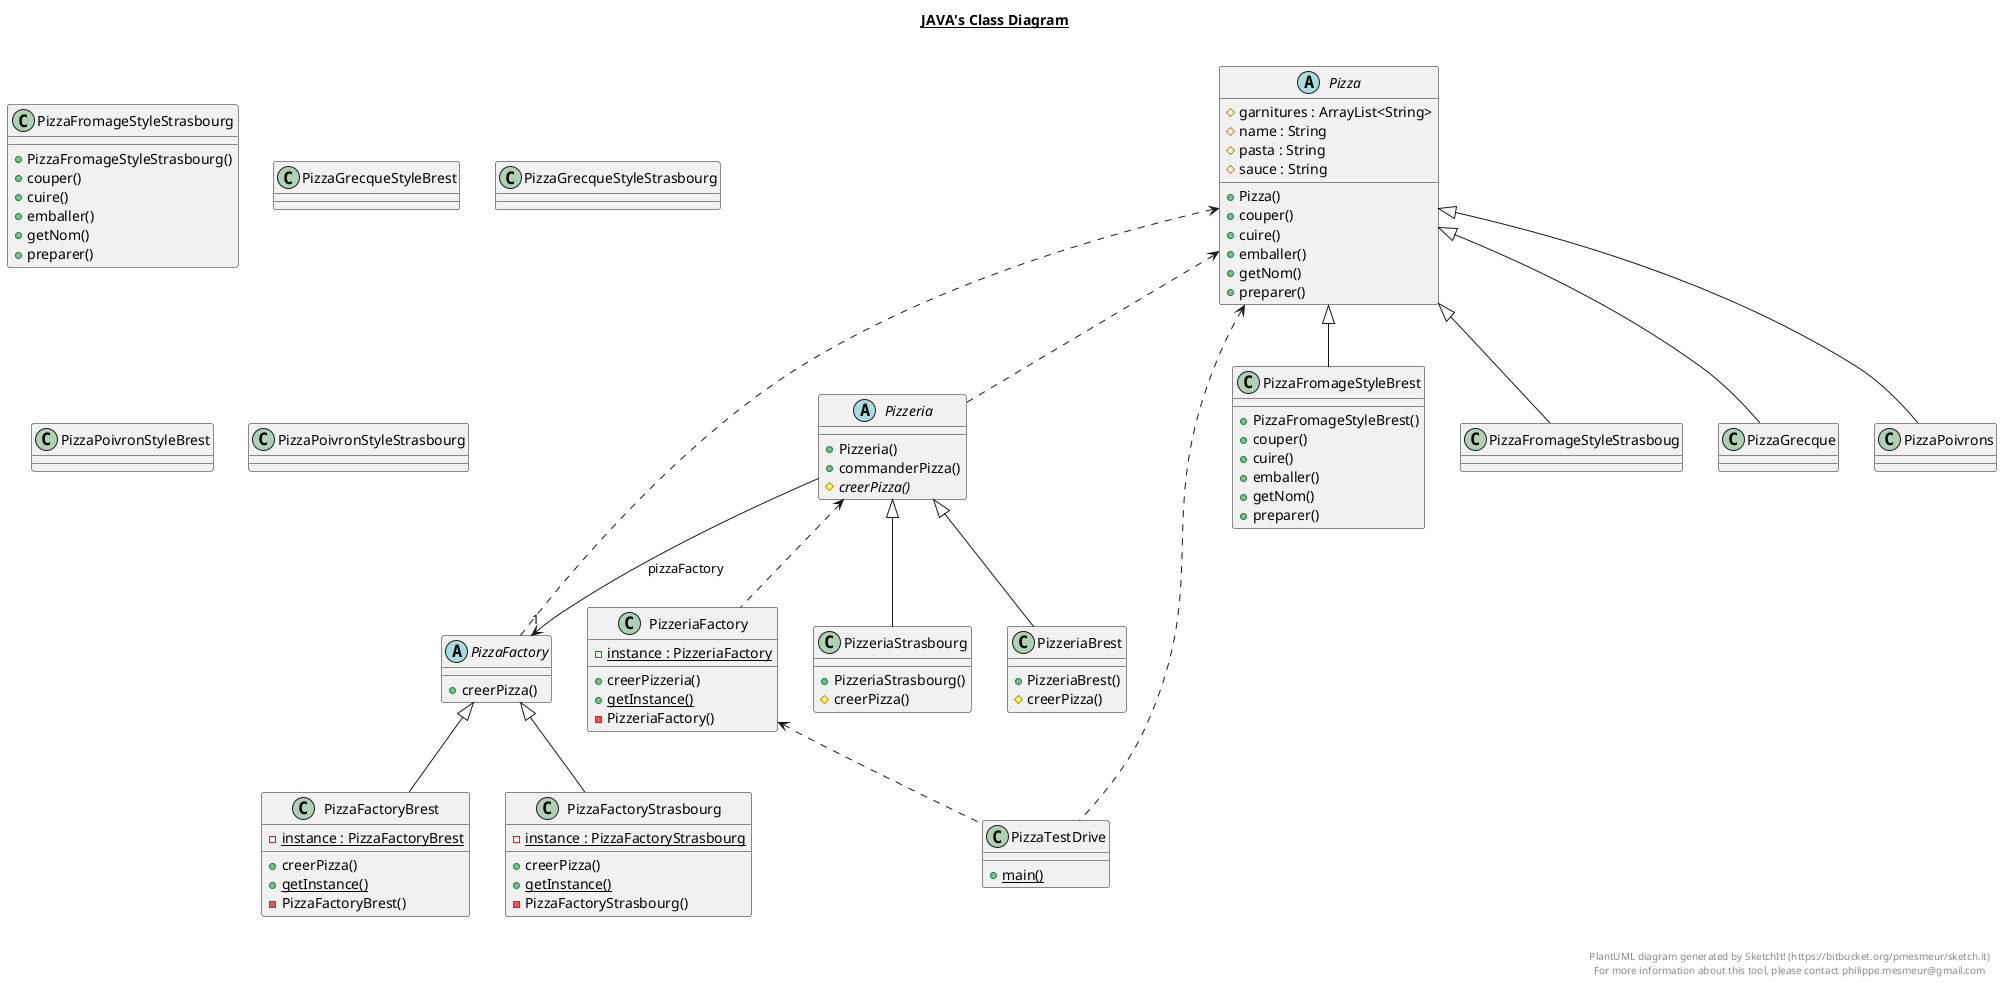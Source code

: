 @startuml

title __JAVA's Class Diagram__\n


    abstract class Pizza {
        # garnitures : ArrayList<String>
        # name : String
        # pasta : String
        # sauce : String
        + Pizza()
        + couper()
        + cuire()
        + emballer()
        + getNom()
        + preparer()
    }

  

    abstract class PizzaFactory {
        + creerPizza()
    }

  


    class PizzaFactoryBrest {
        {static} - instance : PizzaFactoryBrest
        + creerPizza()
        {static} + getInstance()
        - PizzaFactoryBrest()
    }

  


    class PizzaFactoryStrasbourg {
        {static} - instance : PizzaFactoryStrasbourg
        + creerPizza()
        {static} + getInstance()
        - PizzaFactoryStrasbourg()
    }

  


    class PizzaFromageStyleBrest {
        + PizzaFromageStyleBrest()
        + couper()
        + cuire()
        + emballer()
        + getNom()
        + preparer()

  }
  

    class PizzaFromageStyleStrasbourg {
        + PizzaFromageStyleStrasbourg()
        + couper()
        + cuire()
        + emballer()
        + getNom()
        + preparer()
    }

  


    class PizzaGrecqueStyleBrest {
    }

  


    class PizzaGrecqueStyleStrasbourg {
    }

  


    class PizzaPoivronStyleBrest {

  }
  

    class PizzaPoivronStyleStrasbourg {
    }

  


    class PizzaTestDrive {
        {static} + main()

  }
  


    abstract class Pizzeria {
        + Pizzeria()
        + commanderPizza()
        {abstract} # creerPizza()

  }
  


    class PizzeriaBrest {
        + PizzeriaBrest()
        # creerPizza()

  }
  


    class PizzeriaFactory {
        {static} - instance : PizzeriaFactory
        + creerPizzeria()
        {static} + getInstance()
        - PizzeriaFactory()

  }
  


    class PizzeriaStrasbourg {
        + PizzeriaStrasbourg()
        # creerPizza()

  }
  

    Pizza <|-- PizzaFromageStyleBrest
      Pizza <|-- PizzaFromageStyleStrasboug
      Pizza <|-- PizzaGrecque
      Pizza <|-- PizzaPoivrons
      Pizzeria --> "1" PizzaFactory : pizzaFactory
      Pizzeria <|-- PizzeriaBrest
      Pizzeria <|-- PizzeriaStrasbourg
      PizzaFactory <|-- PizzaFactoryBrest
      PizzaFactory <|-- PizzaFactoryStrasbourg
      Pizzeria <.. PizzeriaFactory
      PizzeriaFactory <.. PizzaTestDrive
      Pizza <.. PizzaTestDrive
      Pizza <.. PizzaFactory
      Pizza <.. Pizzeria


right footer


PlantUML diagram generated by SketchIt! (https://bitbucket.org/pmesmeur/sketch.it)
For more information about this tool, please contact philippe.mesmeur@gmail.com
endfooter

@enduml
